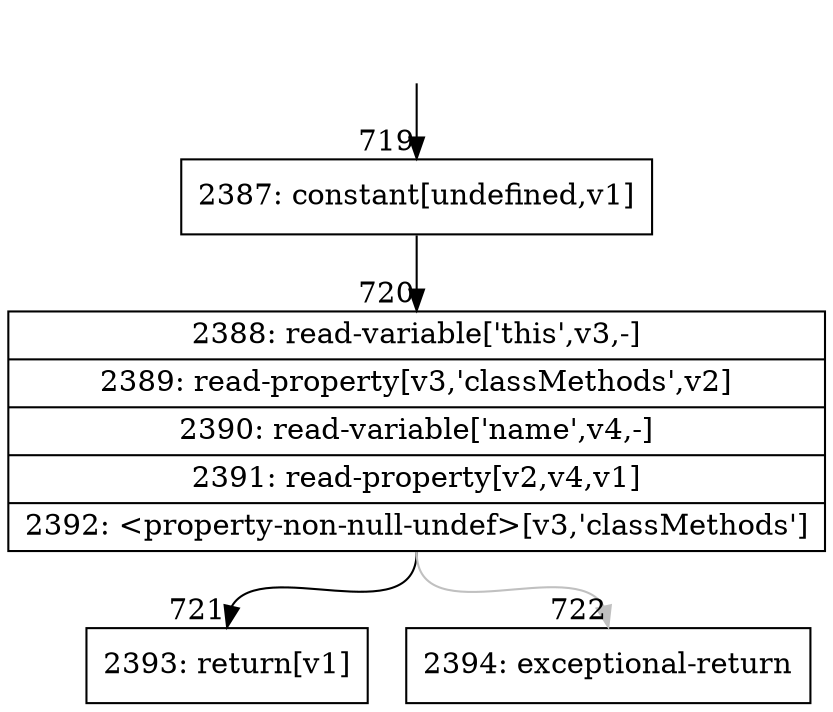 digraph {
rankdir="TD"
BB_entry75[shape=none,label=""];
BB_entry75 -> BB719 [tailport=s, headport=n, headlabel="    719"]
BB719 [shape=record label="{2387: constant[undefined,v1]}" ] 
BB719 -> BB720 [tailport=s, headport=n, headlabel="      720"]
BB720 [shape=record label="{2388: read-variable['this',v3,-]|2389: read-property[v3,'classMethods',v2]|2390: read-variable['name',v4,-]|2391: read-property[v2,v4,v1]|2392: \<property-non-null-undef\>[v3,'classMethods']}" ] 
BB720 -> BB721 [tailport=s, headport=n, headlabel="      721"]
BB720 -> BB722 [tailport=s, headport=n, color=gray, headlabel="      722"]
BB721 [shape=record label="{2393: return[v1]}" ] 
BB722 [shape=record label="{2394: exceptional-return}" ] 
//#$~ 748
}
